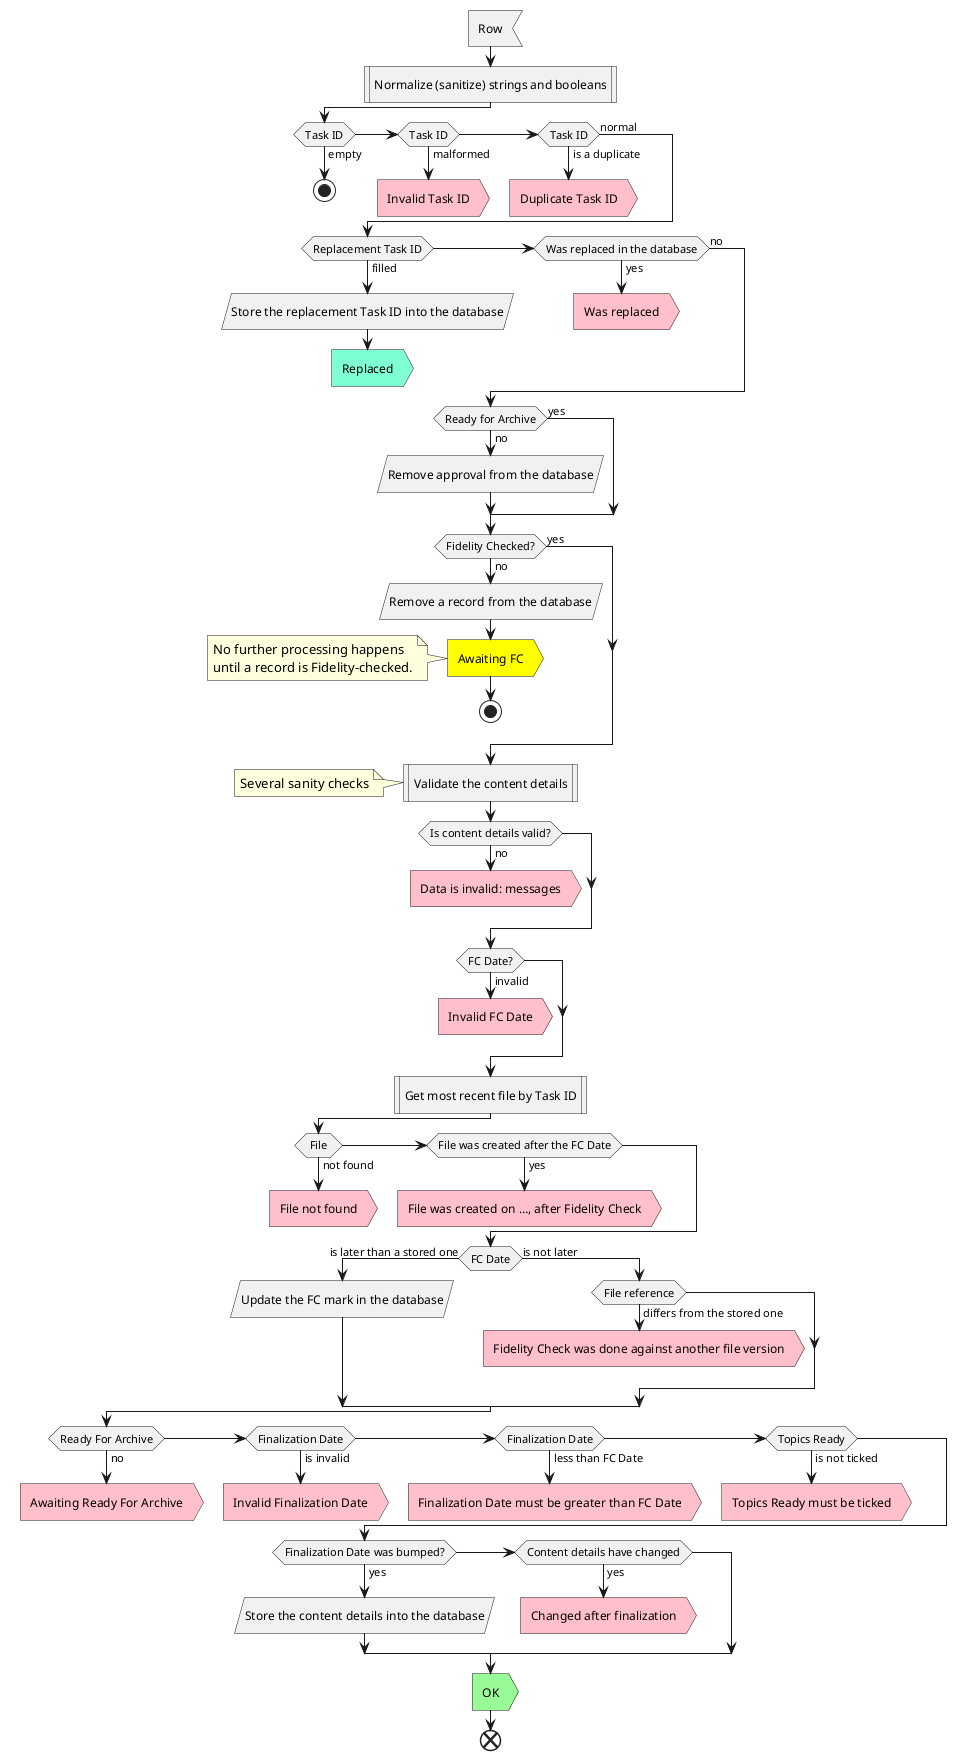 @startuml (id=process_row)
  skinparam ConditionEndStyle hline
  !pragma useVerticalIf off
  
  :Row<
  :Normalize (sanitize) strings and booleans|
  if (Task ID) then (empty)
    stop
  elseif (Task ID) then (malformed)
    #pink:Invalid Task ID>
    kill
  elseif (Task ID) then (is a duplicate)
    #pink:Duplicate Task ID>
    kill
  else (normal)
  endif

  if (Replacement Task ID) then (filled)
    :Store the replacement Task ID into the database/
    #Aquamarine:Replaced>
    kill
  elseif (Was replaced in the database) then (yes)
    #pink:Was replaced>
    kill
  else (no)
  endif
  
  if (Ready for Archive) then (no)
    :Remove approval from the database/
  else (yes)
  endif

  if (Fidelity Checked?) then (no)
    :Remove a record from the database/
    #Yellow:Awaiting FC>
    note left: No further processing happens\nuntil a record is Fidelity-checked.
    stop
  else (yes)
  endif

  :Validate the content details|
  note left: Several sanity checks
  if (Is content details valid?) then (no)
    #pink:Data is invalid: messages>
    kill
  endif

  if (FC Date?) then (invalid)
    #pink:Invalid FC Date>
    kill
  endif

  :Get most recent file by Task ID|

  if (File) then (not found)
    #pink:File not found>
    kill
  elseif (File was created after the FC Date) then (yes)
    #pink:File was created on …, after Fidelity Check>
    kill
  endif

  if (FC Date) then (is later than a stored one)
    :Update the FC mark in the database/
  else (is not later)
    if (File reference) then (differs from the stored one)
      #pink:Fidelity Check was done against another file version>
      kill
    endif
  endif

  if (Ready For Archive) then (no)
    #pink:Awaiting Ready For Archive>
    kill
  elseif (Finalization Date) then (is invalid)
    #pink:Invalid Finalization Date>
    kill
  elseif (Finalization Date) then (less than FC Date)
    #pink:Finalization Date must be greater than FC Date>
    kill
  elseif (Topics Ready) then (is not ticked)
    #pink:Topics Ready must be ticked>
    kill
  endif

  if (Finalization Date was bumped?) then (yes)
    :Store the content details into the database/
  elseif (Content details have changed) then (yes)
    #pink:Changed after finalization>
    kill
  endif

  #PaleGreen:OK>
  end
@enduml
